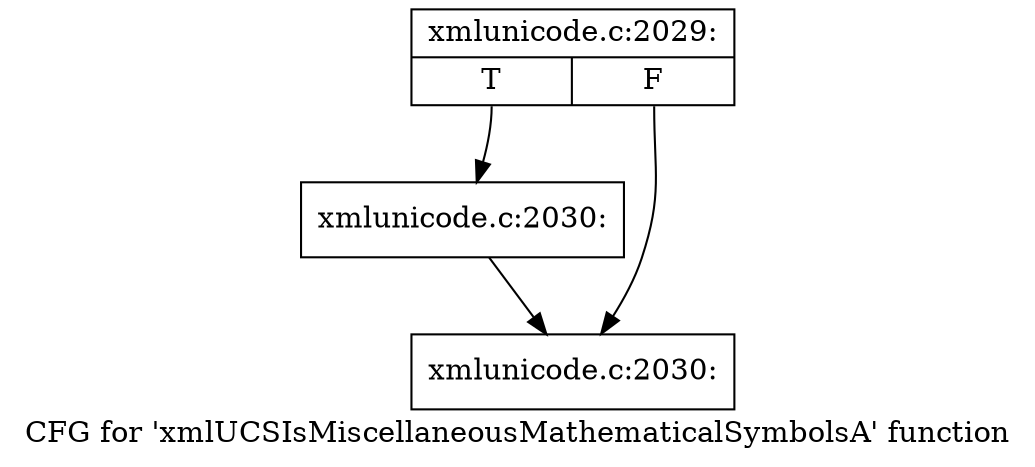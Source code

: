 digraph "CFG for 'xmlUCSIsMiscellaneousMathematicalSymbolsA' function" {
	label="CFG for 'xmlUCSIsMiscellaneousMathematicalSymbolsA' function";

	Node0x4e69bc0 [shape=record,label="{xmlunicode.c:2029:|{<s0>T|<s1>F}}"];
	Node0x4e69bc0:s0 -> Node0x4e69480;
	Node0x4e69bc0:s1 -> Node0x4e69e00;
	Node0x4e69480 [shape=record,label="{xmlunicode.c:2030:}"];
	Node0x4e69480 -> Node0x4e69e00;
	Node0x4e69e00 [shape=record,label="{xmlunicode.c:2030:}"];
}
